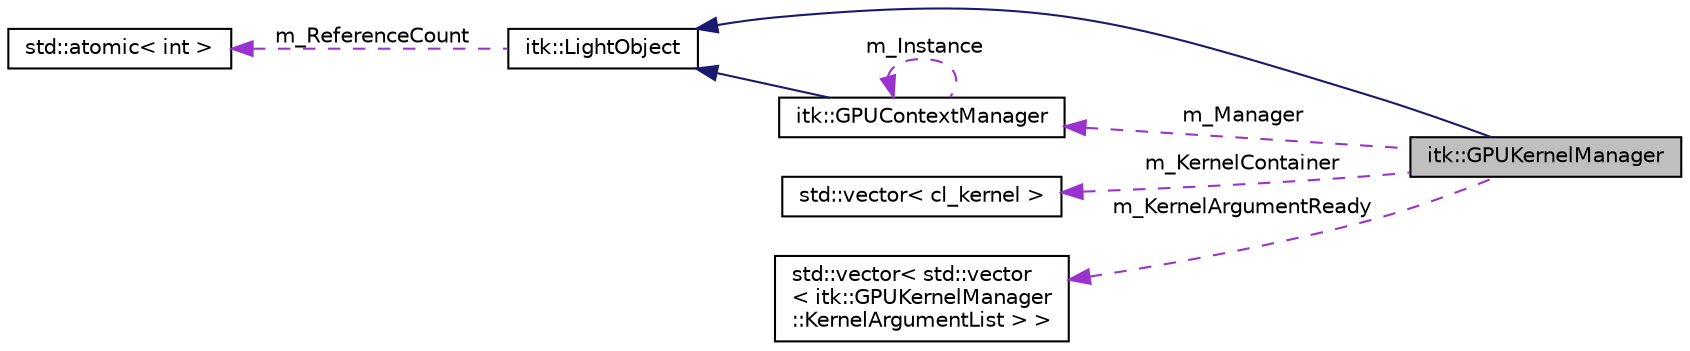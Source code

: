 digraph "itk::GPUKernelManager"
{
 // LATEX_PDF_SIZE
  edge [fontname="Helvetica",fontsize="10",labelfontname="Helvetica",labelfontsize="10"];
  node [fontname="Helvetica",fontsize="10",shape=record];
  rankdir="LR";
  Node1 [label="itk::GPUKernelManager",height=0.2,width=0.4,color="black", fillcolor="grey75", style="filled", fontcolor="black",tooltip="GPU kernel manager implemented using OpenCL."];
  Node2 -> Node1 [dir="back",color="midnightblue",fontsize="10",style="solid",fontname="Helvetica"];
  Node2 [label="itk::LightObject",height=0.2,width=0.4,color="black", fillcolor="white", style="filled",URL="$classitk_1_1LightObject.html",tooltip="Light weight base class for most itk classes."];
  Node3 -> Node2 [dir="back",color="darkorchid3",fontsize="10",style="dashed",label=" m_ReferenceCount" ,fontname="Helvetica"];
  Node3 [label="std::atomic\< int \>",height=0.2,width=0.4,color="black", fillcolor="white", style="filled",tooltip=" "];
  Node4 -> Node1 [dir="back",color="darkorchid3",fontsize="10",style="dashed",label=" m_Manager" ,fontname="Helvetica"];
  Node4 [label="itk::GPUContextManager",height=0.2,width=0.4,color="black", fillcolor="white", style="filled",URL="$classitk_1_1GPUContextManager.html",tooltip="Singleton class to store the GPU context."];
  Node2 -> Node4 [dir="back",color="midnightblue",fontsize="10",style="solid",fontname="Helvetica"];
  Node4 -> Node4 [dir="back",color="darkorchid3",fontsize="10",style="dashed",label=" m_Instance" ,fontname="Helvetica"];
  Node5 -> Node1 [dir="back",color="darkorchid3",fontsize="10",style="dashed",label=" m_KernelContainer" ,fontname="Helvetica"];
  Node5 [label="std::vector\< cl_kernel \>",height=0.2,width=0.4,color="black", fillcolor="white", style="filled",tooltip=" "];
  Node6 -> Node1 [dir="back",color="darkorchid3",fontsize="10",style="dashed",label=" m_KernelArgumentReady" ,fontname="Helvetica"];
  Node6 [label="std::vector\< std::vector\l\< itk::GPUKernelManager\l::KernelArgumentList \> \>",height=0.2,width=0.4,color="black", fillcolor="white", style="filled",tooltip=" "];
}
